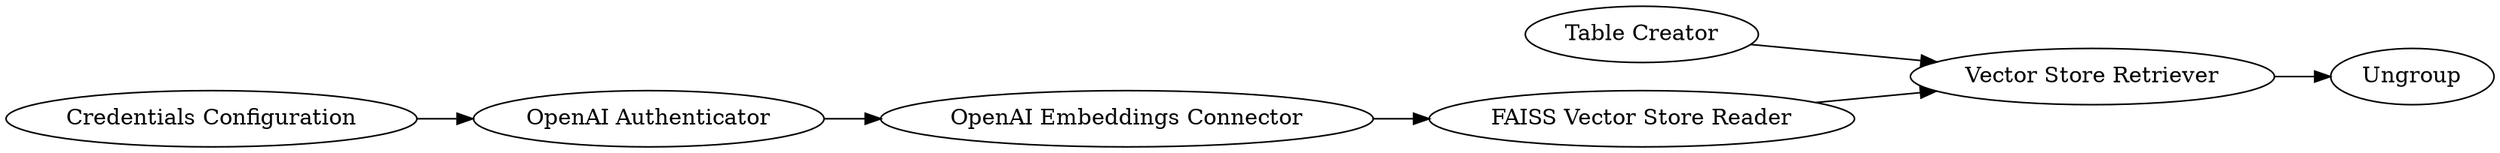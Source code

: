 digraph {
	"3575609577174266699_143" [label="OpenAI Authenticator"]
	"3575609577174266699_147" [label="Vector Store Retriever"]
	"3575609577174266699_144" [label="OpenAI Embeddings Connector"]
	"3575609577174266699_141" [label=Ungroup]
	"3575609577174266699_82" [label="Credentials Configuration"]
	"3575609577174266699_146" [label="FAISS Vector Store Reader"]
	"3575609577174266699_140" [label="Table Creator"]
	"3575609577174266699_144" -> "3575609577174266699_146"
	"3575609577174266699_82" -> "3575609577174266699_143"
	"3575609577174266699_140" -> "3575609577174266699_147"
	"3575609577174266699_147" -> "3575609577174266699_141"
	"3575609577174266699_146" -> "3575609577174266699_147"
	"3575609577174266699_143" -> "3575609577174266699_144"
	rankdir=LR
}
